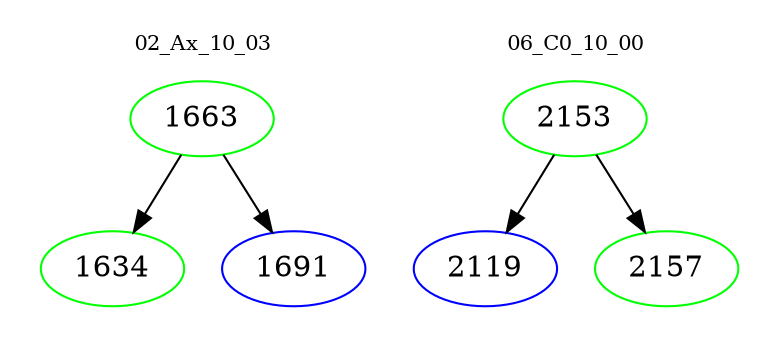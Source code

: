 digraph{
subgraph cluster_0 {
color = white
label = "02_Ax_10_03";
fontsize=10;
T0_1663 [label="1663", color="green"]
T0_1663 -> T0_1634 [color="black"]
T0_1634 [label="1634", color="green"]
T0_1663 -> T0_1691 [color="black"]
T0_1691 [label="1691", color="blue"]
}
subgraph cluster_1 {
color = white
label = "06_C0_10_00";
fontsize=10;
T1_2153 [label="2153", color="green"]
T1_2153 -> T1_2119 [color="black"]
T1_2119 [label="2119", color="blue"]
T1_2153 -> T1_2157 [color="black"]
T1_2157 [label="2157", color="green"]
}
}
